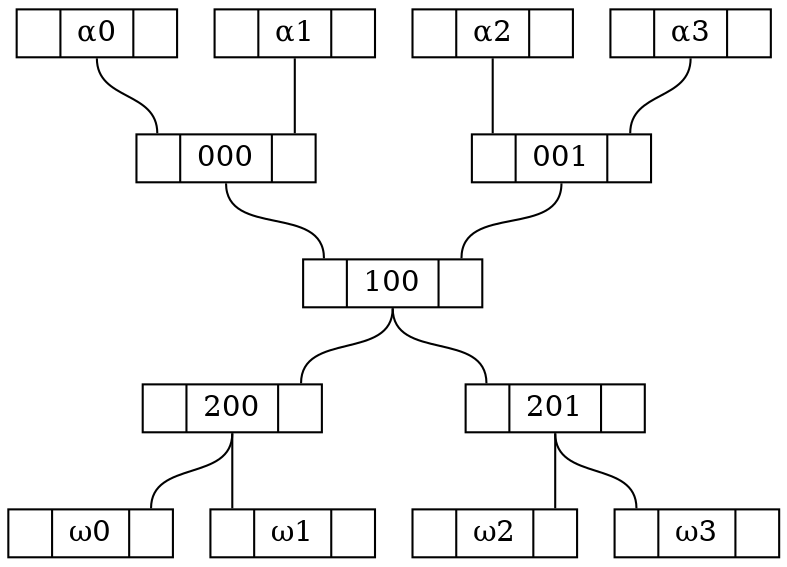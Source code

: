 graph "4 binairy tree general" {
	node [height=.1 shape=record]
	"α00" [label="<f0> |<f1> α0|<f2>"]
	"α00":f1 -- 000:f0
	"α01" [label="<f0> |<f1> α1|<f2>"]
	"α01":f1 -- 000:f2
	"α10" [label="<f0> |<f1> α2|<f2>"]
	"α10":f1 -- 001:f0
	"α11" [label="<f0> |<f1> α3|<f2>"]
	"α11":f1 -- 001:f2
	"ω00" [label="<f0> |<f1> ω0|<f2>"]
	"ω01" [label="<f0> |<f1> ω1|<f2>"]
	"ω10" [label="<f0> |<f1> ω2|<f2>"]
	"ω11" [label="<f0> |<f1> ω3|<f2>"]
	000 [label="<f0> |<f1> 000|<f2>"]
	000:f1 -- 100:f0
	001 [label="<f0> |<f1> 001|<f2>"]
	001:f1 -- 100:f2
	200 [label="<f0> |<f1> 200|<f2>"]
	200:f1 -- "ω00":f2
	200:f1 -- "ω01":f0
	201 [label="<f0> |<f1> 201|<f2>"]
	201:f1 -- "ω10":f2
	201:f1 -- "ω11":f0
	100 [label="<f0> |<f1> 100|<f2>"]
	100 [label="<f0> |<f1> 100|<f2>"]
	100:f1 -- 200:f2
	100:f1 -- 201:f0
}
